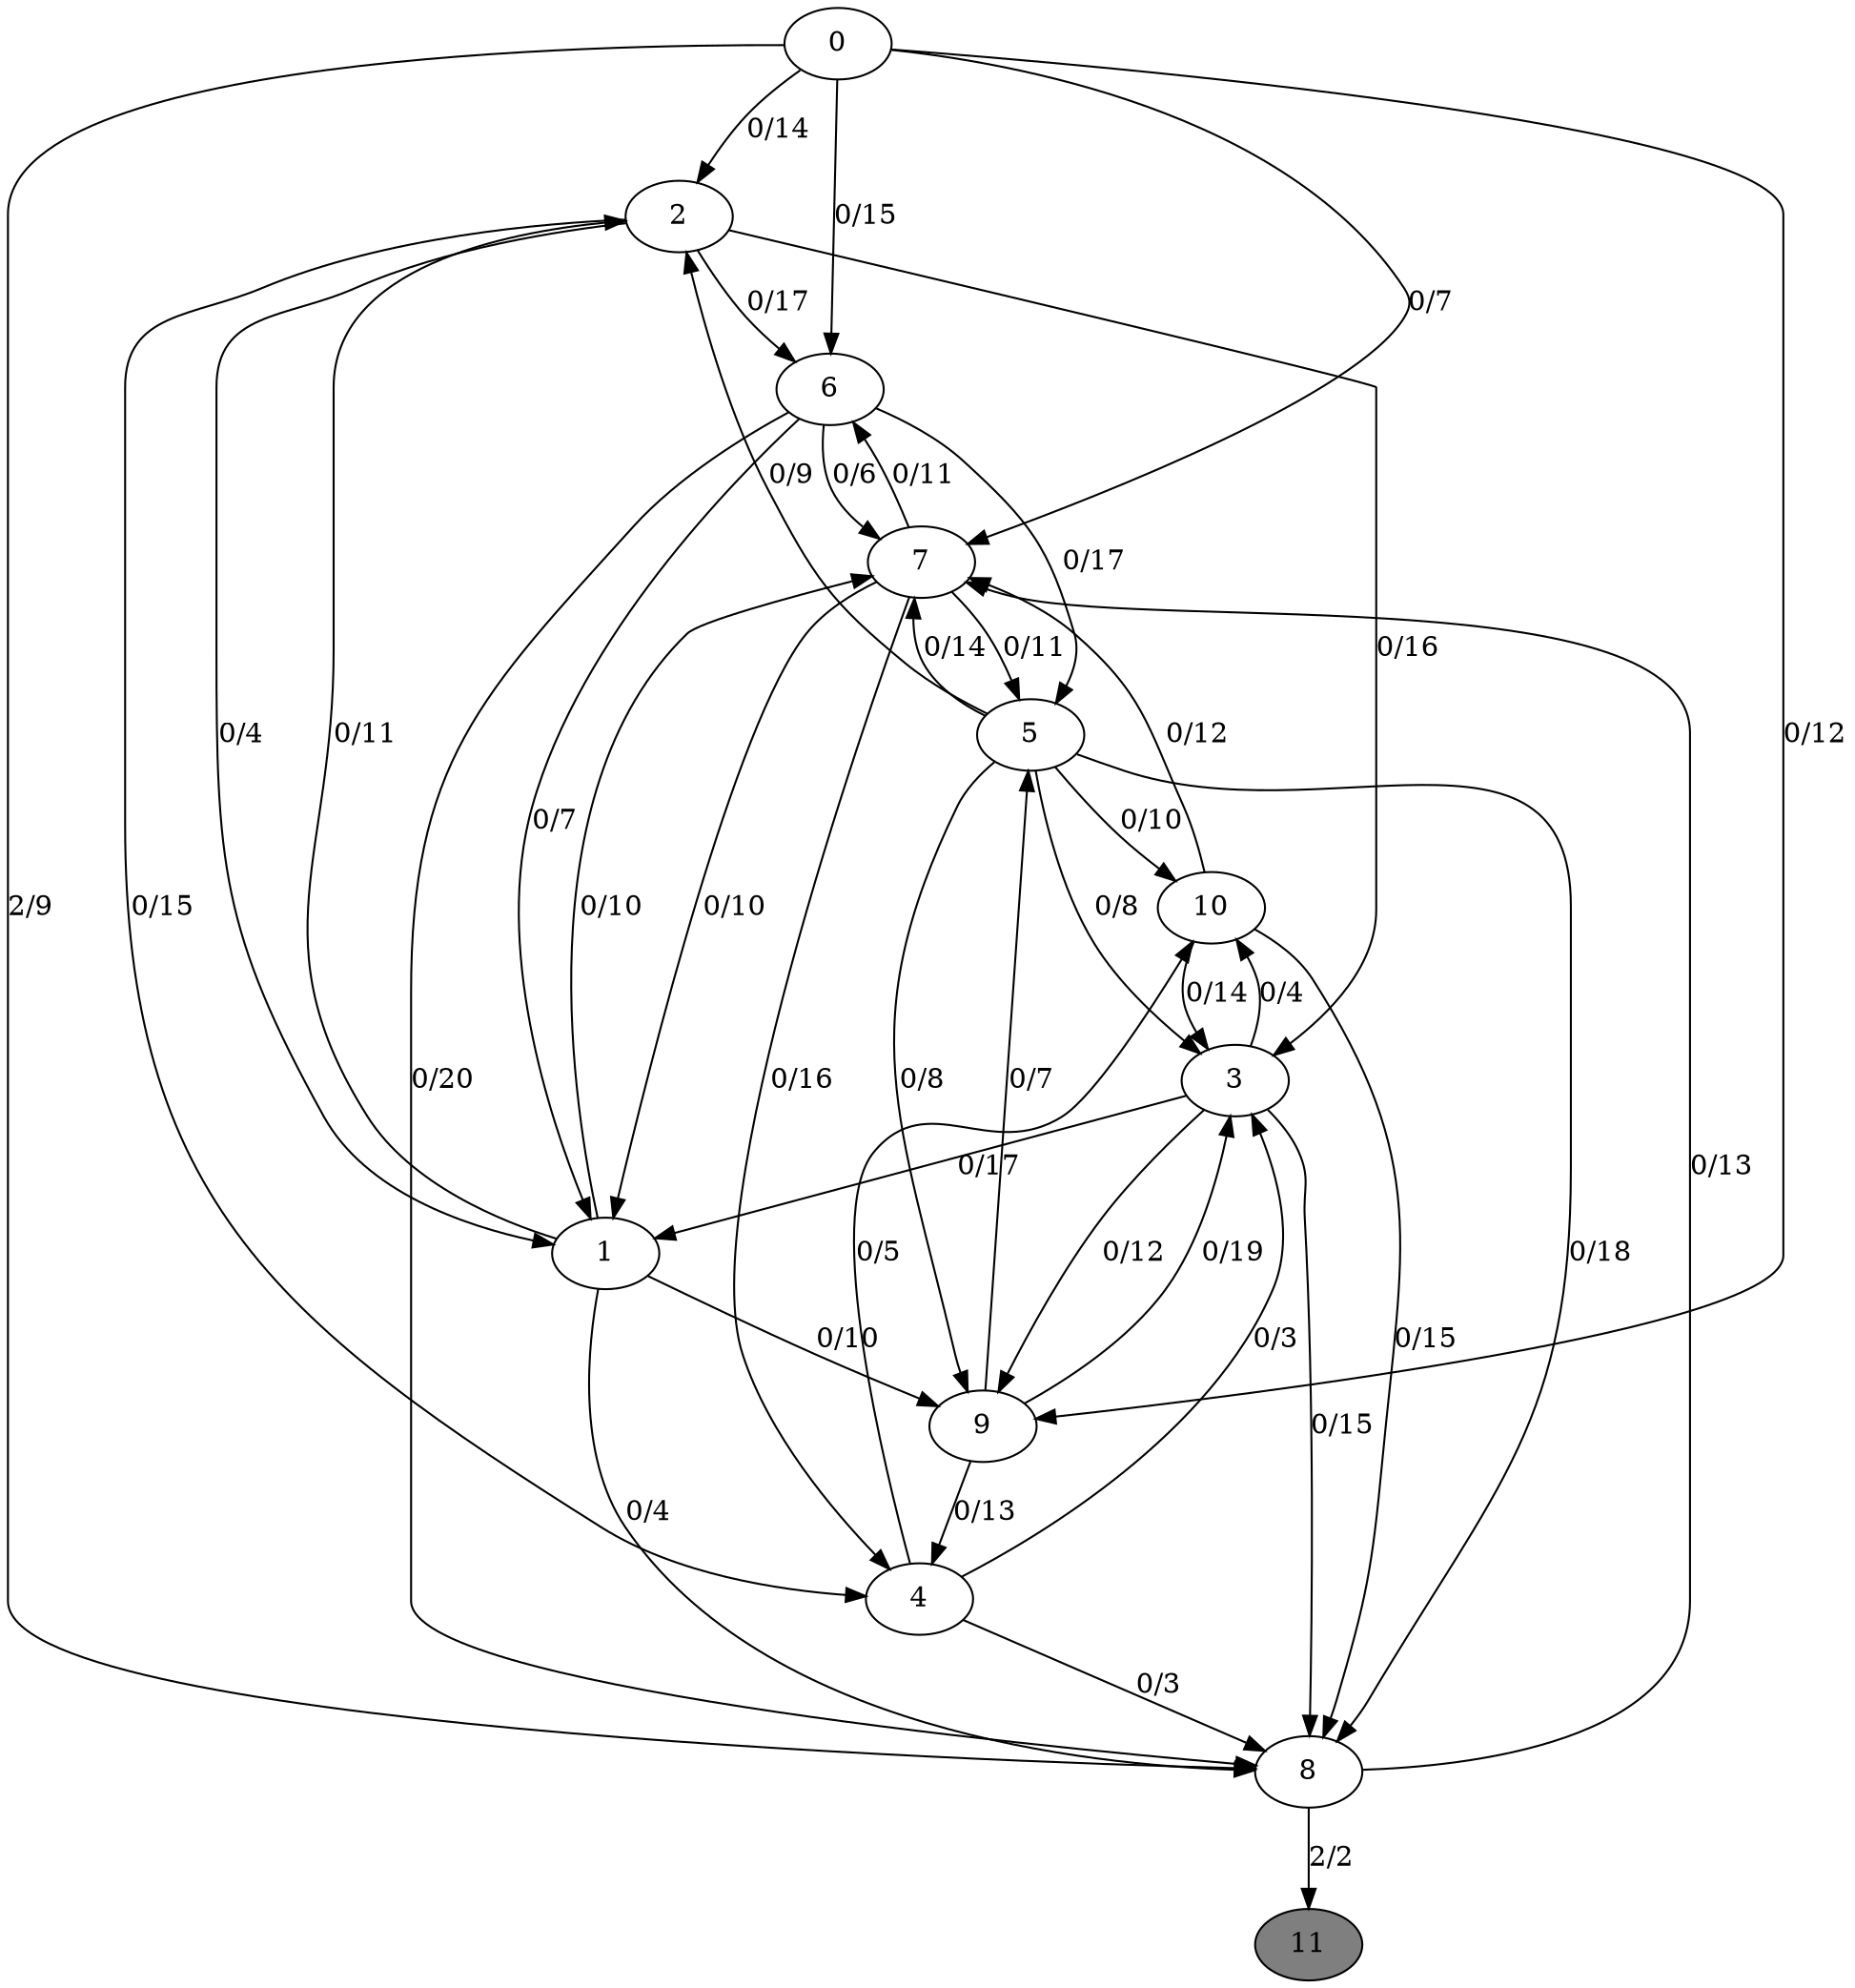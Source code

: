 digraph G {
	0[style=filled fillcolor=grey100];
	0->2[label ="0/14"] ;
	0->6[label ="0/15"] ;
	0->7[label ="0/7"] ;
	0->8[label ="2/9"] ;
	0->9[label ="0/12"] ;
	1[style=filled fillcolor=grey100];
	1->2[label ="0/11"] ;
	1->7[label ="0/10"] ;
	1->8[label ="0/4"] ;
	1->9[label ="0/10"] ;
	2[style=filled fillcolor=grey100];
	2->1[label ="0/4"] ;
	2->3[label ="0/16"] ;
	2->4[label ="0/15"] ;
	2->6[label ="0/17"] ;
	3[style=filled fillcolor=grey100];
	3->1[label ="0/17"] ;
	3->8[label ="0/15"] ;
	3->9[label ="0/12"] ;
	3->10[label ="0/4"] ;
	4[style=filled fillcolor=grey100];
	4->3[label ="0/3"] ;
	4->8[label ="0/3"] ;
	4->10[label ="0/5"] ;
	5[style=filled fillcolor=grey100];
	5->2[label ="0/9"] ;
	5->3[label ="0/8"] ;
	5->7[label ="0/14"] ;
	5->8[label ="0/18"] ;
	5->9[label ="0/8"] ;
	5->10[label ="0/10"] ;
	6[style=filled fillcolor=grey100];
	6->1[label ="0/7"] ;
	6->5[label ="0/17"] ;
	6->7[label ="0/6"] ;
	6->8[label ="0/20"] ;
	7[style=filled fillcolor=grey100];
	7->1[label ="0/10"] ;
	7->4[label ="0/16"] ;
	7->5[label ="0/11"] ;
	7->6[label ="0/11"] ;
	8[style=filled fillcolor=grey100];
	8->7[label ="0/13"] ;
	8->11[label ="2/2"] ;
	9[style=filled fillcolor=grey100];
	9->3[label ="0/19"] ;
	9->4[label ="0/13"] ;
	9->5[label ="0/7"] ;
	10[style=filled fillcolor=grey100];
	10->3[label ="0/14"] ;
	10->7[label ="0/12"] ;
	10->8[label ="0/15"] ;
	11[style=filled fillcolor=grey50];
}
